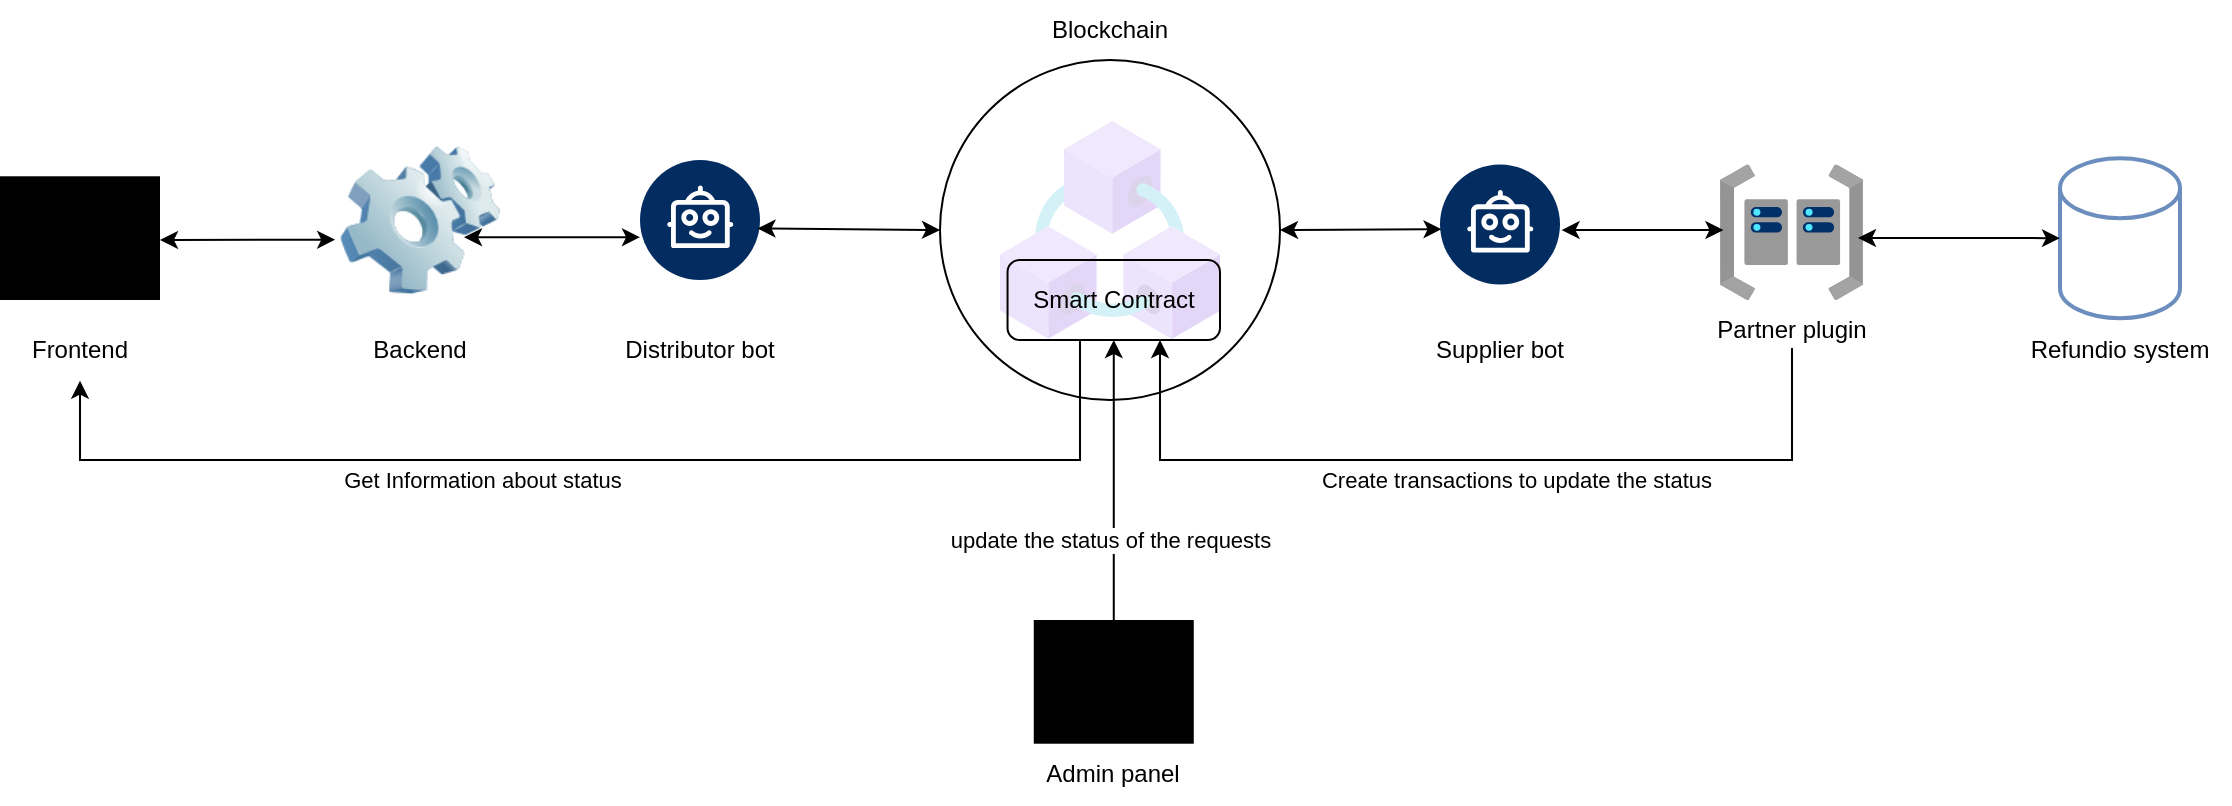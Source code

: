 <mxfile version="26.3.0">
  <diagram name="Page-1" id="kgaBaPe76sBEVroz4w2P">
    <mxGraphModel dx="2207" dy="753" grid="1" gridSize="10" guides="1" tooltips="1" connect="1" arrows="1" fold="1" page="1" pageScale="1" pageWidth="850" pageHeight="1100" math="0" shadow="0">
      <root>
        <mxCell id="0" />
        <mxCell id="1" parent="0" />
        <mxCell id="X2w9r1x2phOs_sw5t1I6-3" value="" style="ellipse;whiteSpace=wrap;html=1;aspect=fixed;fillColor=none;" parent="1" vertex="1">
          <mxGeometry x="310.0" y="80" width="170" height="170" as="geometry" />
        </mxCell>
        <mxCell id="1lPbTOZ_Uf3YX76tQ-uF-8" value="" style="sketch=0;verticalLabelPosition=bottom;sketch=0;aspect=fixed;html=1;verticalAlign=top;strokeColor=none;fillColor=#000000;align=center;outlineConnect=0;pointerEvents=1;shape=mxgraph.citrix2.desktop;" parent="1" vertex="1">
          <mxGeometry x="-160" y="138.14" width="80" height="61.86" as="geometry" />
        </mxCell>
        <mxCell id="1lPbTOZ_Uf3YX76tQ-uF-9" value="Frontend" style="text;html=1;align=center;verticalAlign=middle;whiteSpace=wrap;rounded=0;" parent="1" vertex="1">
          <mxGeometry x="-150" y="210.33" width="60" height="30" as="geometry" />
        </mxCell>
        <mxCell id="1lPbTOZ_Uf3YX76tQ-uF-11" value="" style="image;html=1;image=img/lib/clip_art/computers/Software_128x128.png" parent="1" vertex="1">
          <mxGeometry x="10" y="120.0" width="80" height="80" as="geometry" />
        </mxCell>
        <mxCell id="1lPbTOZ_Uf3YX76tQ-uF-12" value="Backend" style="text;html=1;align=center;verticalAlign=middle;whiteSpace=wrap;rounded=0;" parent="1" vertex="1">
          <mxGeometry x="15" y="210.33" width="70" height="30" as="geometry" />
        </mxCell>
        <mxCell id="1lPbTOZ_Uf3YX76tQ-uF-13" value="" style="verticalLabelPosition=bottom;aspect=fixed;html=1;shape=mxgraph.salesforce.bots2;" parent="1" vertex="1">
          <mxGeometry x="160" y="130" width="60" height="60" as="geometry" />
        </mxCell>
        <mxCell id="1lPbTOZ_Uf3YX76tQ-uF-16" value="&lt;br&gt;Distributor bot&lt;div&gt;&lt;br&gt;&lt;/div&gt;" style="text;html=1;align=center;verticalAlign=middle;whiteSpace=wrap;rounded=0;" parent="1" vertex="1">
          <mxGeometry x="135" y="210.33" width="110" height="30" as="geometry" />
        </mxCell>
        <mxCell id="1lPbTOZ_Uf3YX76tQ-uF-19" value="" style="image;aspect=fixed;html=1;points=[];align=center;fontSize=12;image=img/lib/azure2/blockchain/Azure_Blockchain_Service.svg;opacity=20;" parent="1" vertex="1">
          <mxGeometry x="340.0" y="110" width="110" height="110" as="geometry" />
        </mxCell>
        <mxCell id="1lPbTOZ_Uf3YX76tQ-uF-22" value="Blockchain" style="text;html=1;align=center;verticalAlign=middle;whiteSpace=wrap;rounded=0;" parent="1" vertex="1">
          <mxGeometry x="360.0" y="50" width="70" height="30" as="geometry" />
        </mxCell>
        <mxCell id="1lPbTOZ_Uf3YX76tQ-uF-24" value="" style="verticalLabelPosition=bottom;aspect=fixed;html=1;shape=mxgraph.salesforce.bots2;" parent="1" vertex="1">
          <mxGeometry x="560" y="132.23" width="60" height="60" as="geometry" />
        </mxCell>
        <mxCell id="1lPbTOZ_Uf3YX76tQ-uF-25" value="&lt;br&gt;Supplier bot&lt;div&gt;&lt;br&gt;&lt;/div&gt;" style="text;html=1;align=center;verticalAlign=middle;whiteSpace=wrap;rounded=0;" parent="1" vertex="1">
          <mxGeometry x="535" y="210.33" width="110" height="30" as="geometry" />
        </mxCell>
        <mxCell id="1lPbTOZ_Uf3YX76tQ-uF-26" value="" style="image;aspect=fixed;html=1;points=[];align=center;fontSize=12;image=img/lib/azure2/networking/Proximity_Placement_Groups.svg;" parent="1" vertex="1">
          <mxGeometry x="700" y="132.23" width="71.76" height="67.77" as="geometry" />
        </mxCell>
        <mxCell id="1lPbTOZ_Uf3YX76tQ-uF-27" value="&lt;br&gt;&lt;div&gt;Partner plugin&lt;/div&gt;&lt;div&gt;&lt;br&gt;&lt;/div&gt;" style="text;html=1;align=center;verticalAlign=middle;whiteSpace=wrap;rounded=0;" parent="1" vertex="1">
          <mxGeometry x="680.88" y="200" width="110" height="30" as="geometry" />
        </mxCell>
        <mxCell id="1lPbTOZ_Uf3YX76tQ-uF-28" value="" style="endArrow=classic;startArrow=classic;html=1;rounded=0;entryX=-0.03;entryY=0.623;entryDx=0;entryDy=0;entryPerimeter=0;" parent="1" target="1lPbTOZ_Uf3YX76tQ-uF-11" edge="1">
          <mxGeometry width="50" height="50" relative="1" as="geometry">
            <mxPoint x="-80" y="170" as="sourcePoint" />
            <mxPoint x="-30" y="120" as="targetPoint" />
          </mxGeometry>
        </mxCell>
        <mxCell id="1lPbTOZ_Uf3YX76tQ-uF-29" value="" style="endArrow=classic;startArrow=classic;html=1;rounded=0;entryX=-0.03;entryY=0.623;entryDx=0;entryDy=0;entryPerimeter=0;" parent="1" edge="1">
          <mxGeometry width="50" height="50" relative="1" as="geometry">
            <mxPoint x="72" y="168.57" as="sourcePoint" />
            <mxPoint x="160" y="168.57" as="targetPoint" />
          </mxGeometry>
        </mxCell>
        <mxCell id="1lPbTOZ_Uf3YX76tQ-uF-30" value="" style="endArrow=classic;startArrow=classic;html=1;rounded=0;entryX=0;entryY=0.5;entryDx=0;entryDy=0;exitX=0.979;exitY=0.57;exitDx=0;exitDy=0;exitPerimeter=0;" parent="1" source="1lPbTOZ_Uf3YX76tQ-uF-13" target="X2w9r1x2phOs_sw5t1I6-3" edge="1">
          <mxGeometry width="50" height="50" relative="1" as="geometry">
            <mxPoint x="220" y="170" as="sourcePoint" />
            <mxPoint x="294.08" y="235.98" as="targetPoint" />
          </mxGeometry>
        </mxCell>
        <mxCell id="1lPbTOZ_Uf3YX76tQ-uF-31" value="" style="endArrow=classic;startArrow=classic;html=1;rounded=0;entryX=0.013;entryY=0.539;entryDx=0;entryDy=0;entryPerimeter=0;exitX=1;exitY=0.5;exitDx=0;exitDy=0;" parent="1" source="X2w9r1x2phOs_sw5t1I6-3" target="1lPbTOZ_Uf3YX76tQ-uF-24" edge="1">
          <mxGeometry width="50" height="50" relative="1" as="geometry">
            <mxPoint x="490" y="230" as="sourcePoint" />
            <mxPoint x="560" y="168.57" as="targetPoint" />
          </mxGeometry>
        </mxCell>
        <mxCell id="1lPbTOZ_Uf3YX76tQ-uF-33" value="" style="endArrow=classic;startArrow=classic;html=1;rounded=0;entryX=0.024;entryY=0.484;entryDx=0;entryDy=0;entryPerimeter=0;exitX=1.013;exitY=0.547;exitDx=0;exitDy=0;exitPerimeter=0;" parent="1" source="1lPbTOZ_Uf3YX76tQ-uF-24" target="1lPbTOZ_Uf3YX76tQ-uF-26" edge="1">
          <mxGeometry width="50" height="50" relative="1" as="geometry">
            <mxPoint x="620" y="169" as="sourcePoint" />
            <mxPoint x="701" y="168.57" as="targetPoint" />
          </mxGeometry>
        </mxCell>
        <mxCell id="1lPbTOZ_Uf3YX76tQ-uF-38" value="" style="shape=cylinder3;whiteSpace=wrap;html=1;boundedLbl=1;backgroundOutline=1;size=15;fillColor=none;strokeColor=light-dark(#6C8EBF,#FFFFFF);strokeWidth=2;" parent="1" vertex="1">
          <mxGeometry x="870" y="129.07" width="60" height="80" as="geometry" />
        </mxCell>
        <mxCell id="1lPbTOZ_Uf3YX76tQ-uF-39" value="&lt;div&gt;Refundio system&lt;/div&gt;" style="text;html=1;align=center;verticalAlign=middle;whiteSpace=wrap;rounded=0;" parent="1" vertex="1">
          <mxGeometry x="845" y="210.33" width="110" height="30" as="geometry" />
        </mxCell>
        <mxCell id="1lPbTOZ_Uf3YX76tQ-uF-40" value="" style="endArrow=classic;startArrow=classic;html=1;rounded=0;entryX=0;entryY=0.5;entryDx=0;entryDy=0;entryPerimeter=0;" parent="1" target="1lPbTOZ_Uf3YX76tQ-uF-38" edge="1">
          <mxGeometry width="50" height="50" relative="1" as="geometry">
            <mxPoint x="769" y="169" as="sourcePoint" />
            <mxPoint x="850" y="168.57" as="targetPoint" />
          </mxGeometry>
        </mxCell>
        <mxCell id="X2w9r1x2phOs_sw5t1I6-2" value="Smart Contract" style="rounded=1;whiteSpace=wrap;html=1;fillColor=none;" parent="1" vertex="1">
          <mxGeometry x="343.77" y="180" width="106.23" height="40" as="geometry" />
        </mxCell>
        <mxCell id="X2w9r1x2phOs_sw5t1I6-6" style="edgeStyle=orthogonalEdgeStyle;rounded=0;orthogonalLoop=1;jettySize=auto;html=1;" parent="1" target="X2w9r1x2phOs_sw5t1I6-2" edge="1">
          <mxGeometry relative="1" as="geometry">
            <mxPoint x="736" y="224" as="sourcePoint" />
            <mxPoint x="400" y="220" as="targetPoint" />
            <Array as="points">
              <mxPoint x="736" y="280" />
              <mxPoint x="420" y="280" />
            </Array>
          </mxGeometry>
        </mxCell>
        <mxCell id="X2w9r1x2phOs_sw5t1I6-8" value="&lt;span&gt;Create transactions to update the status&lt;/span&gt;" style="edgeLabel;html=1;align=center;verticalAlign=middle;resizable=0;points=[];" parent="X2w9r1x2phOs_sw5t1I6-6" vertex="1" connectable="0">
          <mxGeometry x="-0.221" y="2" relative="1" as="geometry">
            <mxPoint x="-26" y="8" as="offset" />
          </mxGeometry>
        </mxCell>
        <mxCell id="X2w9r1x2phOs_sw5t1I6-11" style="edgeStyle=orthogonalEdgeStyle;rounded=0;orthogonalLoop=1;jettySize=auto;html=1;entryX=0.5;entryY=1;entryDx=0;entryDy=0;" parent="1" target="1lPbTOZ_Uf3YX76tQ-uF-9" edge="1">
          <mxGeometry relative="1" as="geometry">
            <Array as="points">
              <mxPoint x="380" y="280" />
              <mxPoint x="-120" y="280" />
            </Array>
            <mxPoint x="380" y="220" as="sourcePoint" />
          </mxGeometry>
        </mxCell>
        <mxCell id="X2w9r1x2phOs_sw5t1I6-12" value="&lt;span&gt;Get Information about status&lt;/span&gt;" style="edgeLabel;html=1;align=center;verticalAlign=middle;resizable=0;points=[];" parent="X2w9r1x2phOs_sw5t1I6-11" vertex="1" connectable="0">
          <mxGeometry x="0.21" y="-1" relative="1" as="geometry">
            <mxPoint x="4" y="11" as="offset" />
          </mxGeometry>
        </mxCell>
        <mxCell id="CH944qNoQlHxqAcGDhme-3" style="edgeStyle=orthogonalEdgeStyle;rounded=0;orthogonalLoop=1;jettySize=auto;html=1;entryX=0.5;entryY=1;entryDx=0;entryDy=0;" parent="1" source="CH944qNoQlHxqAcGDhme-1" target="X2w9r1x2phOs_sw5t1I6-2" edge="1">
          <mxGeometry relative="1" as="geometry" />
        </mxCell>
        <mxCell id="CH944qNoQlHxqAcGDhme-4" value="update the status of the requests" style="edgeLabel;html=1;align=center;verticalAlign=middle;resizable=0;points=[];" parent="CH944qNoQlHxqAcGDhme-3" vertex="1" connectable="0">
          <mxGeometry x="-0.332" y="2" relative="1" as="geometry">
            <mxPoint y="7" as="offset" />
          </mxGeometry>
        </mxCell>
        <mxCell id="CH944qNoQlHxqAcGDhme-1" value="" style="sketch=0;verticalLabelPosition=bottom;sketch=0;aspect=fixed;html=1;verticalAlign=top;strokeColor=none;fillColor=#000000;align=center;outlineConnect=0;pointerEvents=1;shape=mxgraph.citrix2.desktop;" parent="1" vertex="1">
          <mxGeometry x="356.88" y="360" width="80" height="61.86" as="geometry" />
        </mxCell>
        <mxCell id="CH944qNoQlHxqAcGDhme-2" value="Admin panel" style="text;html=1;align=center;verticalAlign=middle;whiteSpace=wrap;rounded=0;" parent="1" vertex="1">
          <mxGeometry x="360.32" y="421.86" width="73.12" height="30" as="geometry" />
        </mxCell>
      </root>
    </mxGraphModel>
  </diagram>
</mxfile>
